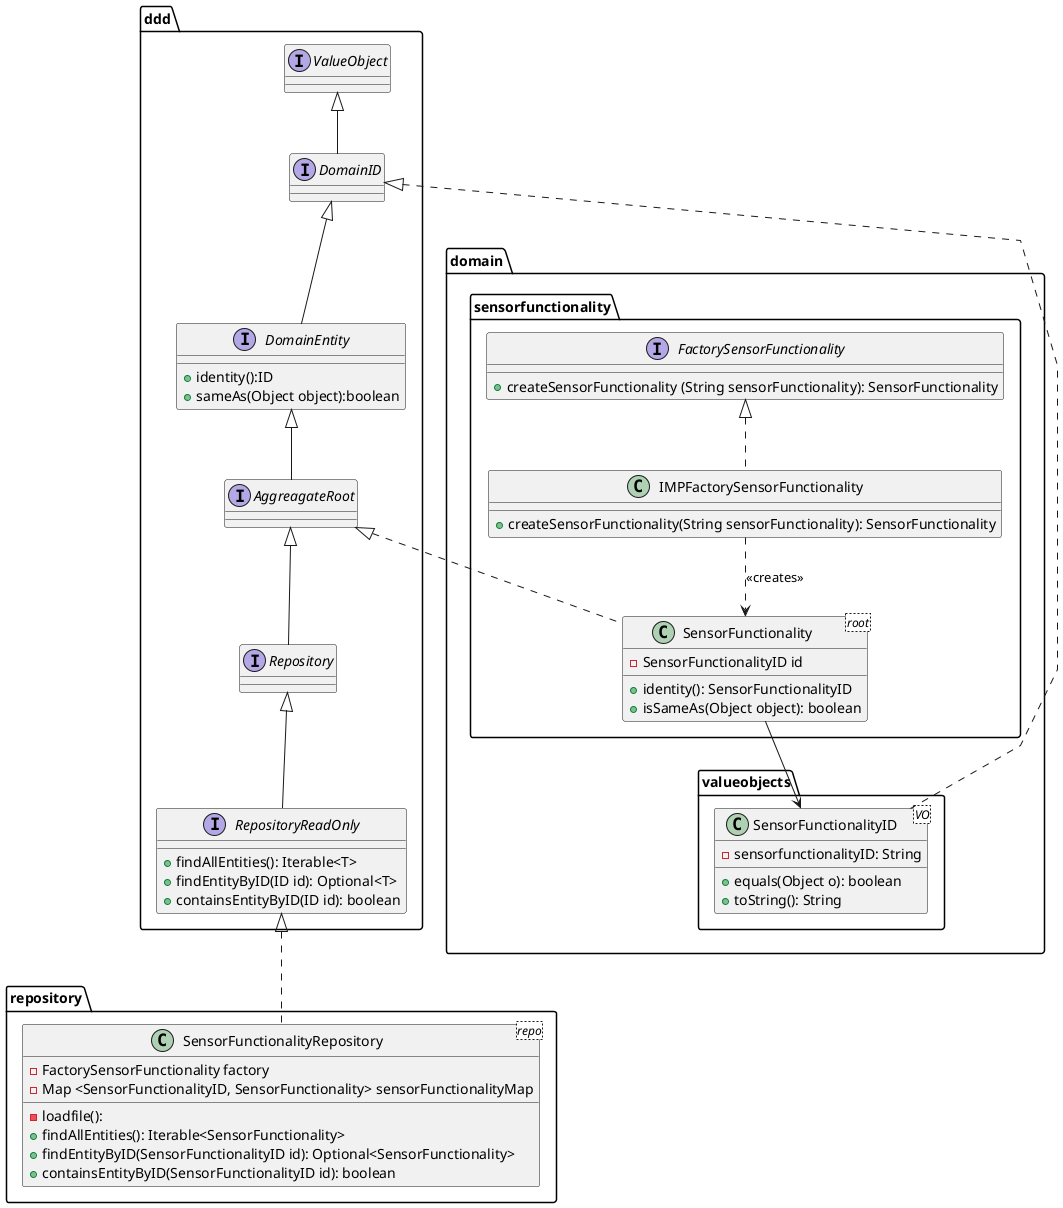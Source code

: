 @startuml
skinparam linetype polyline
package ddd {
    interface ValueObject {
    }

    interface DomainEntity extends DomainID {
        + identity():ID
        + sameAs(Object object):boolean
    }

    interface AggreagateRoot extends DomainEntity{
    }

    interface DomainID  extends ValueObject {
    }

    interface Repository extends AggreagateRoot {
    }

    interface RepositoryReadOnly extends Repository {
        + findAllEntities(): Iterable<T>
        + findEntityByID(ID id): Optional<T>
        + containsEntityByID(ID id): boolean
    }
}
package domain {
    package valueobjects {
        class SensorFunctionalityID <VO> {
            - sensorfunctionalityID: String
            + equals(Object o): boolean
            + toString(): String
        }
        DomainID <|.. SensorFunctionalityID
    }
    package sensorfunctionality {
        interface FactorySensorFunctionality {
            + createSensorFunctionality (String sensorFunctionality): SensorFunctionality
        }
        class IMPFactorySensorFunctionality implements FactorySensorFunctionality {
            + createSensorFunctionality(String sensorFunctionality): SensorFunctionality
        }

        IMPFactorySensorFunctionality ..> SensorFunctionality: <<creates>>

        class SensorFunctionality <root> {
            - SensorFunctionalityID id
            + identity(): SensorFunctionalityID
            + isSameAs(Object object): boolean

        }
        AggreagateRoot <|.. SensorFunctionality
        SensorFunctionality --> SensorFunctionalityID
    }

}

package repository {
    class SensorFunctionalityRepository <repo> {
        - FactorySensorFunctionality factory
        - Map <SensorFunctionalityID, SensorFunctionality> sensorFunctionalityMap
        - loadfile():
        + findAllEntities(): Iterable<SensorFunctionality>
        + findEntityByID(SensorFunctionalityID id): Optional<SensorFunctionality>
        + containsEntityByID(SensorFunctionalityID id): boolean
    }
    RepositoryReadOnly <|.. SensorFunctionalityRepository
}
@enduml